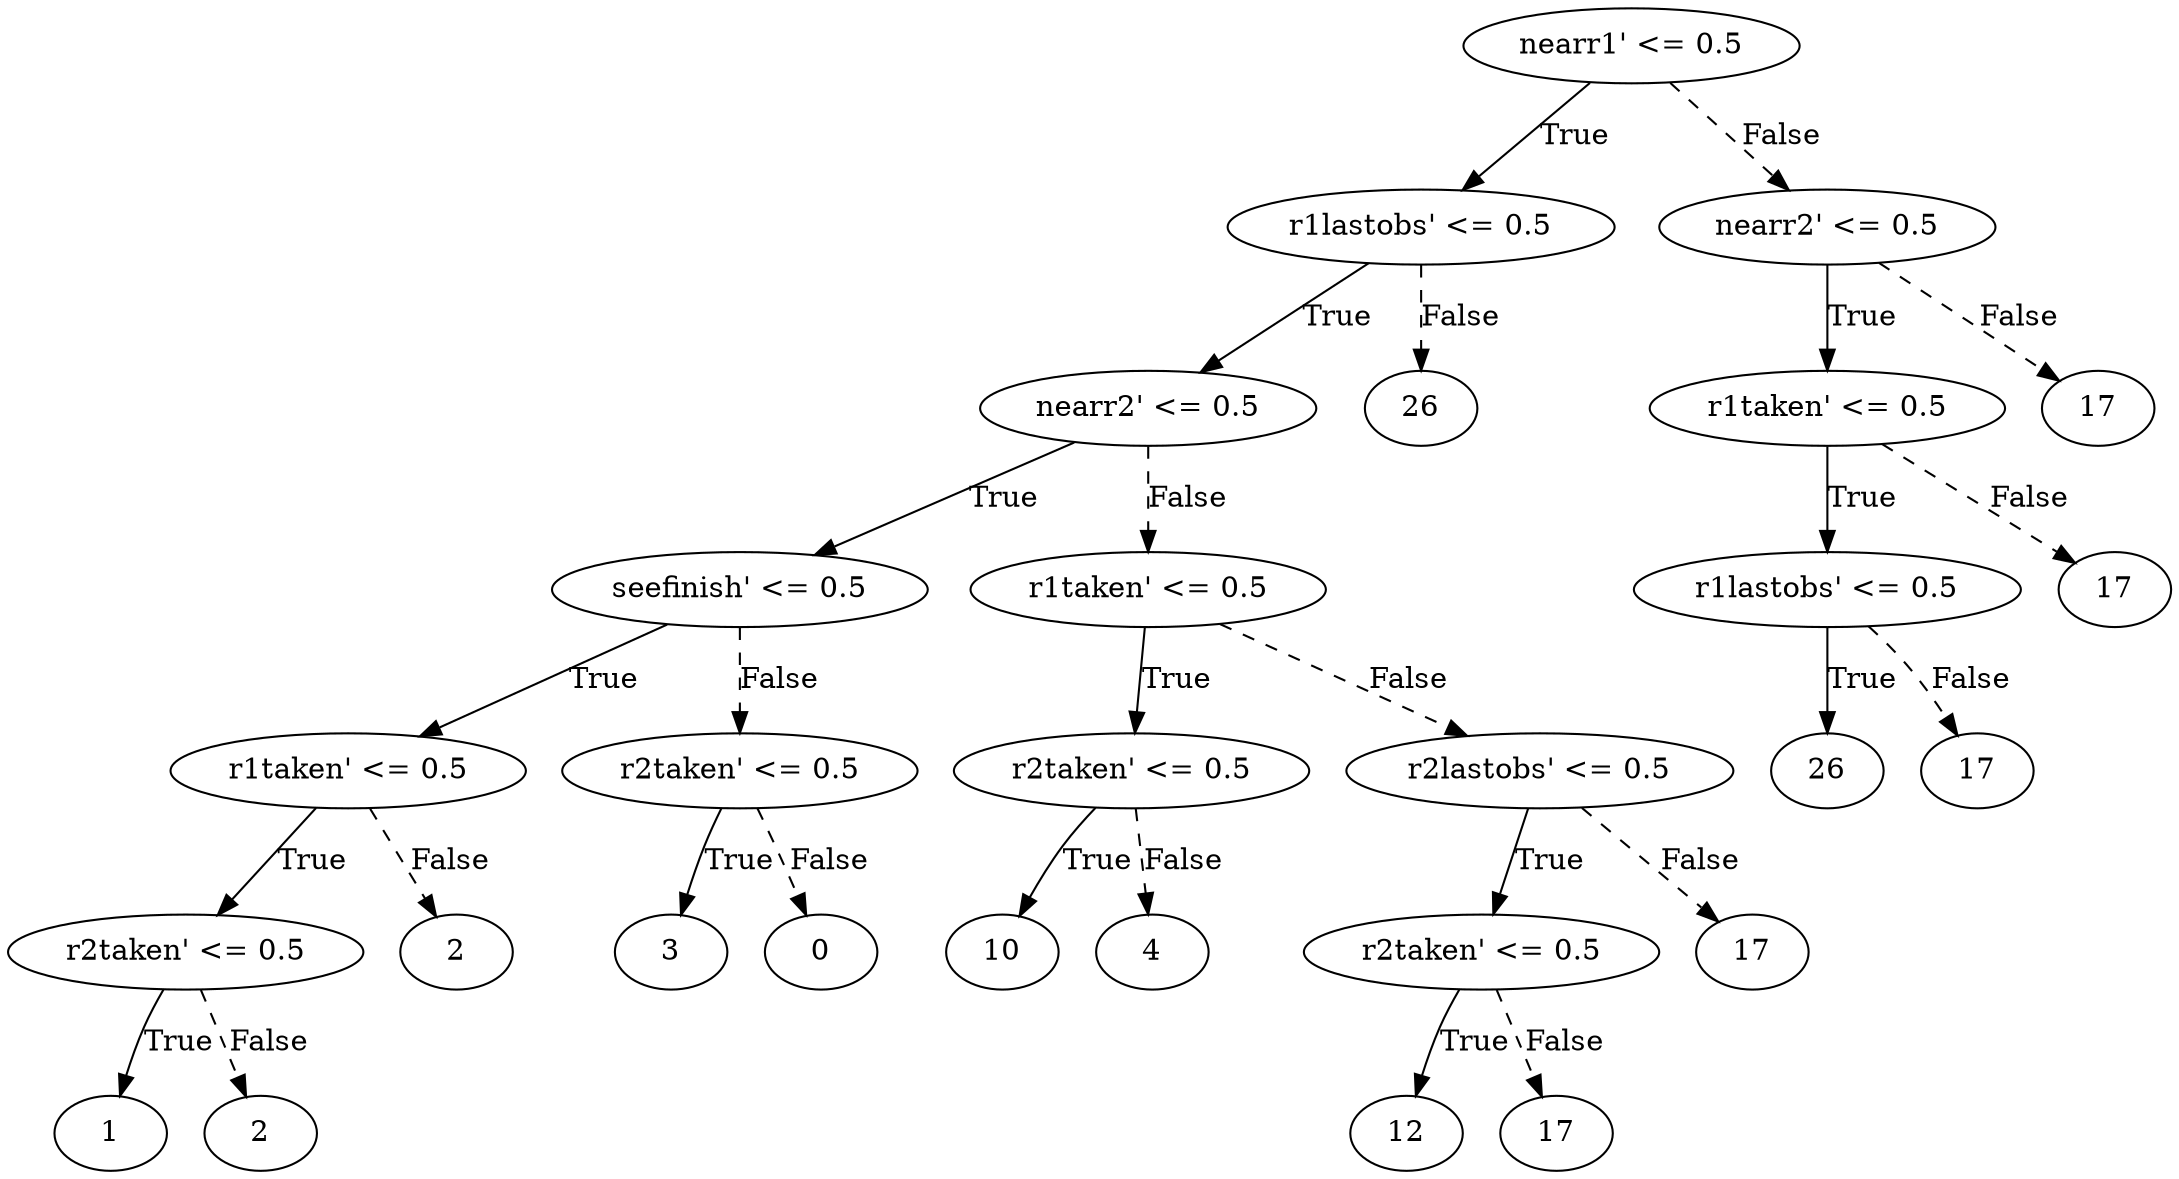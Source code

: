 digraph {
0 [label="nearr1' <= 0.5"];
1 [label="r1lastobs' <= 0.5"];
2 [label="nearr2' <= 0.5"];
3 [label="seefinish' <= 0.5"];
4 [label="r1taken' <= 0.5"];
5 [label="r2taken' <= 0.5"];
6 [label="1"];
5 -> 6 [label="True"];
7 [label="2"];
5 -> 7 [style="dashed", label="False"];
4 -> 5 [label="True"];
8 [label="2"];
4 -> 8 [style="dashed", label="False"];
3 -> 4 [label="True"];
9 [label="r2taken' <= 0.5"];
10 [label="3"];
9 -> 10 [label="True"];
11 [label="0"];
9 -> 11 [style="dashed", label="False"];
3 -> 9 [style="dashed", label="False"];
2 -> 3 [label="True"];
12 [label="r1taken' <= 0.5"];
13 [label="r2taken' <= 0.5"];
14 [label="10"];
13 -> 14 [label="True"];
15 [label="4"];
13 -> 15 [style="dashed", label="False"];
12 -> 13 [label="True"];
16 [label="r2lastobs' <= 0.5"];
17 [label="r2taken' <= 0.5"];
18 [label="12"];
17 -> 18 [label="True"];
19 [label="17"];
17 -> 19 [style="dashed", label="False"];
16 -> 17 [label="True"];
20 [label="17"];
16 -> 20 [style="dashed", label="False"];
12 -> 16 [style="dashed", label="False"];
2 -> 12 [style="dashed", label="False"];
1 -> 2 [label="True"];
21 [label="26"];
1 -> 21 [style="dashed", label="False"];
0 -> 1 [label="True"];
22 [label="nearr2' <= 0.5"];
23 [label="r1taken' <= 0.5"];
24 [label="r1lastobs' <= 0.5"];
25 [label="26"];
24 -> 25 [label="True"];
26 [label="17"];
24 -> 26 [style="dashed", label="False"];
23 -> 24 [label="True"];
27 [label="17"];
23 -> 27 [style="dashed", label="False"];
22 -> 23 [label="True"];
28 [label="17"];
22 -> 28 [style="dashed", label="False"];
0 -> 22 [style="dashed", label="False"];

}